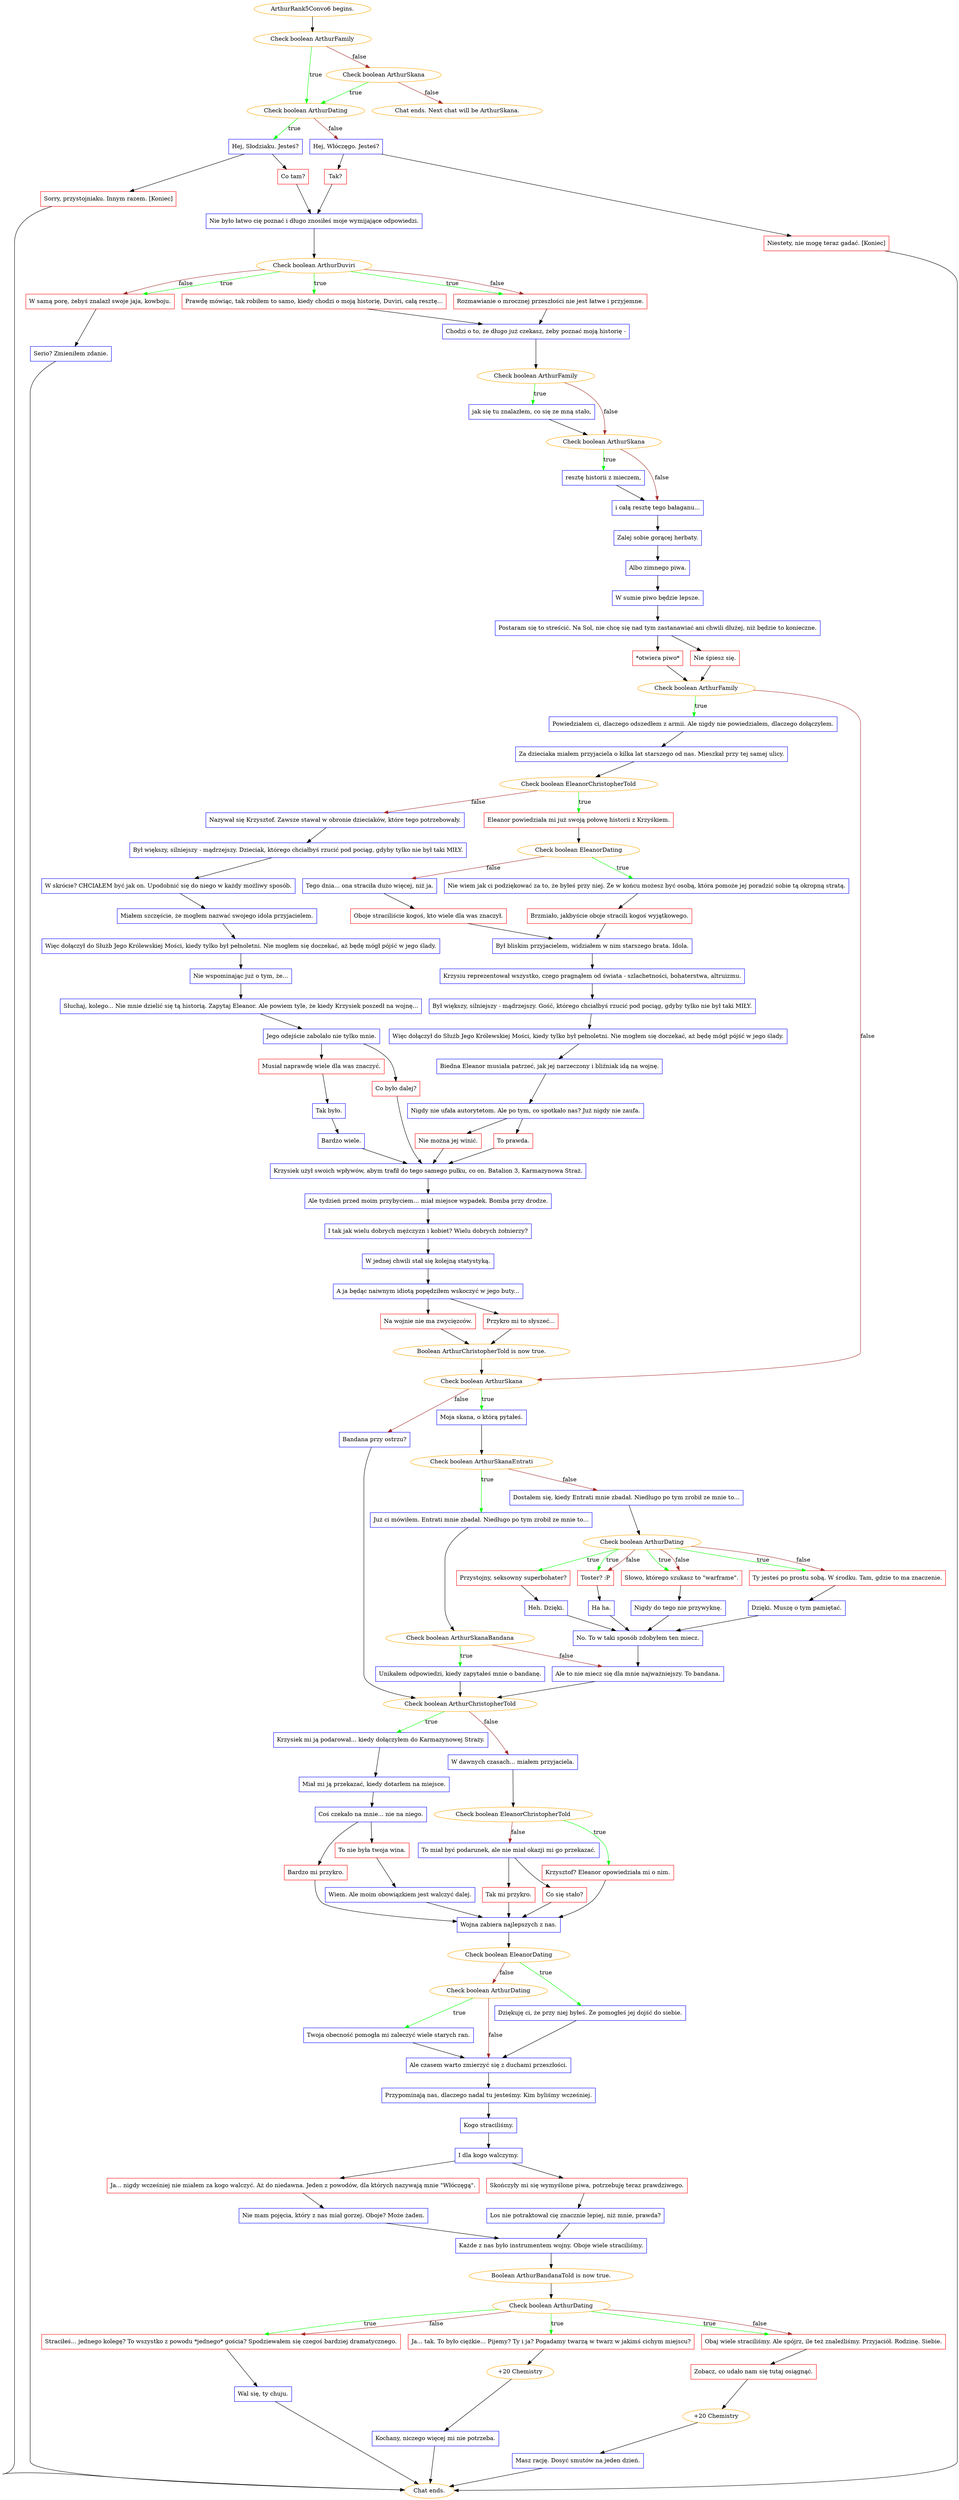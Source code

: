 digraph {
	"ArthurRank5Convo6 begins." [color=orange];
		"ArthurRank5Convo6 begins." -> j2984817878;
	j2984817878 [label="Check boolean ArthurFamily",color=orange];
		j2984817878 -> j4157413420 [label=true,color=green];
		j2984817878 -> j3896239815 [label=false,color=brown];
	j4157413420 [label="Check boolean ArthurDating",color=orange];
		j4157413420 -> j3582567964 [label=true,color=green];
		j4157413420 -> j2334719509 [label=false,color=brown];
	j3896239815 [label="Check boolean ArthurSkana",color=orange];
		j3896239815 -> j4157413420 [label=true,color=green];
		j3896239815 -> "Chat ends. Next chat will be ArthurSkana." [label=false,color=brown];
	j3582567964 [label="Hej, Słodziaku. Jesteś?",shape=box,color=blue];
		j3582567964 -> j595943161;
		j3582567964 -> j3853506774;
	j2334719509 [label="Hej, Włóczęgo. Jesteś?",shape=box,color=blue];
		j2334719509 -> j2046843323;
		j2334719509 -> j3745594911;
	"Chat ends. Next chat will be ArthurSkana." [color=orange];
	j595943161 [label="Co tam?",shape=box,color=red];
		j595943161 -> j648529259;
	j3853506774 [label="Sorry, przystojniaku. Innym razem. [Koniec]",shape=box,color=red];
		j3853506774 -> "Chat ends.";
	j2046843323 [label="Tak?",shape=box,color=red];
		j2046843323 -> j648529259;
	j3745594911 [label="Niestety, nie mogę teraz gadać. [Koniec]",shape=box,color=red];
		j3745594911 -> "Chat ends.";
	j648529259 [label="Nie było łatwo cię poznać i długo znosiłeś moje wymijające odpowiedzi.",shape=box,color=blue];
		j648529259 -> j4268468579;
	"Chat ends." [color=orange];
	j4268468579 [label="Check boolean ArthurDuviri",color=orange];
		j4268468579 -> j957274453 [label=true,color=green];
		j4268468579 -> j255198714 [label=true,color=green];
		j4268468579 -> j834066507 [label=true,color=green];
		j4268468579 -> j255198714 [label=false,color=brown];
		j4268468579 -> j834066507 [label=false,color=brown];
	j957274453 [label="Prawdę mówiąc, tak robiłem to samo, kiedy chodzi o moją historię, Duviri, całą resztę...",shape=box,color=red];
		j957274453 -> j851613482;
	j255198714 [label="Rozmawianie o mrocznej przeszłości nie jest łatwe i przyjemne.",shape=box,color=red];
		j255198714 -> j851613482;
	j834066507 [label="W samą porę, żebyś znalazł swoje jaja, kowboju.",shape=box,color=red];
		j834066507 -> j3854576109;
	j851613482 [label="Chodzi o to, że długo już czekasz, żeby poznać moją historię -",shape=box,color=blue];
		j851613482 -> j3485586582;
	j3854576109 [label="Serio? Zmieniłem zdanie.",shape=box,color=blue];
		j3854576109 -> "Chat ends.";
	j3485586582 [label="Check boolean ArthurFamily",color=orange];
		j3485586582 -> j1027092062 [label=true,color=green];
		j3485586582 -> j2796563639 [label=false,color=brown];
	j1027092062 [label="jak się tu znalazłem, co się ze mną stało,",shape=box,color=blue];
		j1027092062 -> j2796563639;
	j2796563639 [label="Check boolean ArthurSkana",color=orange];
		j2796563639 -> j3735323824 [label=true,color=green];
		j2796563639 -> j3233734395 [label=false,color=brown];
	j3735323824 [label="resztę historii z mieczem,",shape=box,color=blue];
		j3735323824 -> j3233734395;
	j3233734395 [label="i całą resztę tego bałaganu...",shape=box,color=blue];
		j3233734395 -> j1195993229;
	j1195993229 [label="Zalej sobie gorącej herbaty.",shape=box,color=blue];
		j1195993229 -> j1950099984;
	j1950099984 [label="Albo zimnego piwa.",shape=box,color=blue];
		j1950099984 -> j2233815319;
	j2233815319 [label="W sumie piwo będzie lepsze.",shape=box,color=blue];
		j2233815319 -> j513542228;
	j513542228 [label="Postaram się to streścić. Na Sol, nie chcę się nad tym zastanawiać ani chwili dłużej, niż będzie to konieczne.",shape=box,color=blue];
		j513542228 -> j2811775020;
		j513542228 -> j2181484163;
	j2811775020 [label="*otwiera piwo*",shape=box,color=red];
		j2811775020 -> j4086938959;
	j2181484163 [label="Nie śpiesz się.",shape=box,color=red];
		j2181484163 -> j4086938959;
	j4086938959 [label="Check boolean ArthurFamily",color=orange];
		j4086938959 -> j272063710 [label=true,color=green];
		j4086938959 -> j2087815095 [label=false,color=brown];
	j272063710 [label="Powiedziałem ci, dlaczego odszedłem z armii. Ale nigdy nie powiedziałem, dlaczego dołączyłem.",shape=box,color=blue];
		j272063710 -> j1098055453;
	j2087815095 [label="Check boolean ArthurSkana",color=orange];
		j2087815095 -> j2388898651 [label=true,color=green];
		j2087815095 -> j3450548318 [label=false,color=brown];
	j1098055453 [label="Za dzieciaka miałem przyjaciela o kilka lat starszego od nas. Mieszkał przy tej samej ulicy.",shape=box,color=blue];
		j1098055453 -> j2612789419;
	j2388898651 [label="Moja skana, o którą pytałeś.",shape=box,color=blue];
		j2388898651 -> j573379373;
	j3450548318 [label="Bandana przy ostrzu?",shape=box,color=blue];
		j3450548318 -> j2992697478;
	j2612789419 [label="Check boolean EleanorChristopherTold",color=orange];
		j2612789419 -> j4072084906 [label=true,color=green];
		j2612789419 -> j3853162718 [label=false,color=brown];
	j573379373 [label="Check boolean ArthurSkanaEntrati",color=orange];
		j573379373 -> j2373279305 [label=true,color=green];
		j573379373 -> j1926687128 [label=false,color=brown];
	j2992697478 [label="Check boolean ArthurChristopherTold",color=orange];
		j2992697478 -> j2994466181 [label=true,color=green];
		j2992697478 -> j1683737806 [label=false,color=brown];
	j4072084906 [label="Eleanor powiedziała mi już swoją połowę historii z Krzyśkiem.",shape=box,color=red];
		j4072084906 -> j3942852527;
	j3853162718 [label="Nazywał się Krzysztof. Zawsze stawał w obronie dzieciaków, które tego potrzebowały.",shape=box,color=blue];
		j3853162718 -> j236687978;
	j2373279305 [label="Już ci mówiłem. Entrati mnie zbadał. Niedługo po tym zrobił ze mnie to...",shape=box,color=blue];
		j2373279305 -> j1155178087;
	j1926687128 [label="Dostałem się, kiedy Entrati mnie zbadał. Niedługo po tym zrobił ze mnie to...",shape=box,color=blue];
		j1926687128 -> j2152665641;
	j2994466181 [label="Krzysiek mi ją podarował... kiedy dołączyłem do Karmazynowej Straży.",shape=box,color=blue];
		j2994466181 -> j721663705;
	j1683737806 [label="W dawnych czasach... miałem przyjaciela.",shape=box,color=blue];
		j1683737806 -> j48317872;
	j3942852527 [label="Check boolean EleanorDating",color=orange];
		j3942852527 -> j4193207308 [label=true,color=green];
		j3942852527 -> j2558666859 [label=false,color=brown];
	j236687978 [label="Był większy, silniejszy - mądrzejszy. Dzieciak, którego chciałbyś rzucić pod pociąg, gdyby tylko nie był taki MIŁY.",shape=box,color=blue];
		j236687978 -> j930232157;
	j1155178087 [label="Check boolean ArthurSkanaBandana",color=orange];
		j1155178087 -> j2431134249 [label=true,color=green];
		j1155178087 -> j1464971101 [label=false,color=brown];
	j2152665641 [label="Check boolean ArthurDating",color=orange];
		j2152665641 -> j3227384343 [label=true,color=green];
		j2152665641 -> j351861250 [label=true,color=green];
		j2152665641 -> j1576963727 [label=true,color=green];
		j2152665641 -> j240561385 [label=true,color=green];
		j2152665641 -> j351861250 [label=false,color=brown];
		j2152665641 -> j1576963727 [label=false,color=brown];
		j2152665641 -> j240561385 [label=false,color=brown];
	j721663705 [label="Miał mi ją przekazać, kiedy dotarłem na miejsce.",shape=box,color=blue];
		j721663705 -> j1481650975;
	j48317872 [label="Check boolean EleanorChristopherTold",color=orange];
		j48317872 -> j1302142577 [label=true,color=green];
		j48317872 -> j2483031096 [label=false,color=brown];
	j4193207308 [label="Nie wiem jak ci podziękować za to, że byłeś przy niej. Że w końcu możesz być osobą, która pomoże jej poradzić sobie tą okropną stratą.",shape=box,color=blue];
		j4193207308 -> j649332340;
	j2558666859 [label="Tego dnia... ona straciła dużo więcej, niż ja.",shape=box,color=blue];
		j2558666859 -> j2394164190;
	j930232157 [label="W skrócie? CHCIAŁEM być jak on. Upodobnić się do niego w każdy możliwy sposób.",shape=box,color=blue];
		j930232157 -> j905511021;
	j2431134249 [label="Unikałem odpowiedzi, kiedy zapytałeś mnie o bandanę.",shape=box,color=blue];
		j2431134249 -> j2992697478;
	j1464971101 [label="Ale to nie miecz się dla mnie najważniejszy. To bandana.",shape=box,color=blue];
		j1464971101 -> j2992697478;
	j3227384343 [label="Przystojny, seksowny superbohater?",shape=box,color=red];
		j3227384343 -> j3570359590;
	j351861250 [label="Toster? :P",shape=box,color=red];
		j351861250 -> j3041508629;
	j1576963727 [label="Słowo, którego szukasz to \"warframe\".",shape=box,color=red];
		j1576963727 -> j1994590532;
	j240561385 [label="Ty jesteś po prostu sobą. W środku. Tam, gdzie to ma znaczenie.",shape=box,color=red];
		j240561385 -> j2872122618;
	j1481650975 [label="Coś czekało na mnie... nie na niego.",shape=box,color=blue];
		j1481650975 -> j1897483812;
		j1481650975 -> j3777042121;
	j1302142577 [label="Krzysztof? Eleanor opowiedziała mi o nim.",shape=box,color=red];
		j1302142577 -> j3381186666;
	j2483031096 [label="To miał być podarunek, ale nie miał okazji mi go przekazać.",shape=box,color=blue];
		j2483031096 -> j1278402256;
		j2483031096 -> j2045247768;
	j649332340 [label="Brzmiało, jakbyście oboje stracili kogoś wyjątkowego.",shape=box,color=red];
		j649332340 -> j1708772442;
	j2394164190 [label="Oboje straciliście kogoś, kto wiele dla was znaczył.",shape=box,color=red];
		j2394164190 -> j1708772442;
	j905511021 [label="Miałem szczęście, że mogłem nazwać swojego idola przyjacielem.",shape=box,color=blue];
		j905511021 -> j2584569837;
	j3570359590 [label="Heh. Dzięki.",shape=box,color=blue];
		j3570359590 -> j2279492019;
	j3041508629 [label="Ha ha.",shape=box,color=blue];
		j3041508629 -> j2279492019;
	j1994590532 [label="Nigdy do tego nie przywyknę.",shape=box,color=blue];
		j1994590532 -> j2279492019;
	j2872122618 [label="Dzięki. Muszę o tym pamiętać.",shape=box,color=blue];
		j2872122618 -> j2279492019;
	j1897483812 [label="To nie była twoja wina.",shape=box,color=red];
		j1897483812 -> j392030914;
	j3777042121 [label="Bardzo mi przykro.",shape=box,color=red];
		j3777042121 -> j3381186666;
	j3381186666 [label="Wojna zabiera najlepszych z nas.",shape=box,color=blue];
		j3381186666 -> j2805899123;
	j1278402256 [label="Co się stało?",shape=box,color=red];
		j1278402256 -> j3381186666;
	j2045247768 [label="Tak mi przykro.",shape=box,color=red];
		j2045247768 -> j3381186666;
	j1708772442 [label="Był bliskim przyjacielem, widziałem w nim starszego brata. Idola.",shape=box,color=blue];
		j1708772442 -> j706969657;
	j2584569837 [label="Więc dołączył do Służb Jego Królewskiej Mości, kiedy tylko był pełnoletni. Nie mogłem się doczekać, aż będę mógł pójść w jego ślady.",shape=box,color=blue];
		j2584569837 -> j119582675;
	j2279492019 [label="No. To w taki sposób zdobyłem ten miecz.",shape=box,color=blue];
		j2279492019 -> j1464971101;
	j392030914 [label="Wiem. Ale moim obowiązkiem jest walczyć dalej.",shape=box,color=blue];
		j392030914 -> j3381186666;
	j2805899123 [label="Check boolean EleanorDating",color=orange];
		j2805899123 -> j3726555320 [label=true,color=green];
		j2805899123 -> j2168071639 [label=false,color=brown];
	j706969657 [label="Krzysiu reprezentował wszystko, czego pragnąłem od świata - szlachetności, bohaterstwa, altruizmu.",shape=box,color=blue];
		j706969657 -> j1867822800;
	j119582675 [label="Nie wspominając już o tym, że...",shape=box,color=blue];
		j119582675 -> j893634545;
	j3726555320 [label="Dziękuję ci, że przy niej byłeś. Że pomogłeś jej dojść do siebie.",shape=box,color=blue];
		j3726555320 -> j719552089;
	j2168071639 [label="Check boolean ArthurDating",color=orange];
		j2168071639 -> j339547686 [label=true,color=green];
		j2168071639 -> j719552089 [label=false,color=brown];
	j1867822800 [label="Był większy, silniejszy - mądrzejszy. Gość, którego chciałbyś rzucić pod pociąg, gdyby tylko nie był taki MIŁY.",shape=box,color=blue];
		j1867822800 -> j4236907328;
	j893634545 [label="Słuchaj, kolego... Nie mnie dzielić się tą historią. Zapytaj Eleanor. Ale powiem tyle, że kiedy Krzysiek poszedł na wojnę...",shape=box,color=blue];
		j893634545 -> j2230032612;
	j719552089 [label="Ale czasem warto zmierzyć się z duchami przeszłości.",shape=box,color=blue];
		j719552089 -> j674141102;
	j339547686 [label="Twoja obecność pomogła mi zaleczyć wiele starych ran.",shape=box,color=blue];
		j339547686 -> j719552089;
	j4236907328 [label="Więc dołączył do Służb Jego Królewskiej Mości, kiedy tylko był pełnoletni. Nie mogłem się doczekać, aż będę mógł pójść w jego ślady.",shape=box,color=blue];
		j4236907328 -> j2952199532;
	j2230032612 [label="Jego odejście zabolało nie tylko mnie.",shape=box,color=blue];
		j2230032612 -> j4269687794;
		j2230032612 -> j139517510;
	j674141102 [label="Przypominają nas, dlaczego nadal tu jesteśmy. Kim byliśmy wcześniej.",shape=box,color=blue];
		j674141102 -> j3469134973;
	j2952199532 [label="Biedna Eleanor musiała patrzeć, jak jej narzeczony i bliźniak idą na wojnę.",shape=box,color=blue];
		j2952199532 -> j2254064662;
	j4269687794 [label="Musiał naprawdę wiele dla was znaczyć.",shape=box,color=red];
		j4269687794 -> j3820904737;
	j139517510 [label="Co było dalej?",shape=box,color=red];
		j139517510 -> j852799934;
	j3469134973 [label="Kogo straciliśmy.",shape=box,color=blue];
		j3469134973 -> j1946962483;
	j2254064662 [label="Nigdy nie ufała autorytetom. Ale po tym, co spotkało nas? Już nigdy nie zaufa.",shape=box,color=blue];
		j2254064662 -> j579479240;
		j2254064662 -> j1987107683;
	j3820904737 [label="Tak było.",shape=box,color=blue];
		j3820904737 -> j1281191695;
	j852799934 [label="Krzysiek użył swoich wpływów, abym trafił do tego samego pułku, co on. Batalion 3, Karmazynowa Straż.",shape=box,color=blue];
		j852799934 -> j4276313643;
	j1946962483 [label="I dla kogo walczymy.",shape=box,color=blue];
		j1946962483 -> j540782779;
		j1946962483 -> j3907342979;
	j579479240 [label="Nie można jej winić.",shape=box,color=red];
		j579479240 -> j852799934;
	j1987107683 [label="To prawda.",shape=box,color=red];
		j1987107683 -> j852799934;
	j1281191695 [label="Bardzo wiele.",shape=box,color=blue];
		j1281191695 -> j852799934;
	j4276313643 [label="Ale tydzień przed moim przybyciem... miał miejsce wypadek. Bomba przy drodze.",shape=box,color=blue];
		j4276313643 -> j1798976855;
	j540782779 [label="Ja... nigdy wcześniej nie miałem za kogo walczyć. Aż do niedawna. Jeden z powodów, dla których nazywają mnie \"Włóczęgą\".",shape=box,color=red];
		j540782779 -> j188972864;
	j3907342979 [label="Skończyły mi się wymyślone piwa, potrzebuję teraz prawdziwego.",shape=box,color=red];
		j3907342979 -> j2735914612;
	j1798976855 [label="I tak jak wielu dobrych mężczyzn i kobiet? Wielu dobrych żołnierzy?",shape=box,color=blue];
		j1798976855 -> j2254888387;
	j188972864 [label="Nie mam pojęcia, który z nas miał gorzej. Oboje? Może żaden.",shape=box,color=blue];
		j188972864 -> j4209940920;
	j2735914612 [label="Los nie potraktował cię znacznie lepiej, niż mnie, prawda?",shape=box,color=blue];
		j2735914612 -> j4209940920;
	j2254888387 [label="W jednej chwili stał się kolejną statystyką.",shape=box,color=blue];
		j2254888387 -> j345109133;
	j4209940920 [label="Każde z nas było instrumentem wojny. Oboje wiele straciliśmy.",shape=box,color=blue];
		j4209940920 -> j1281364465;
	j345109133 [label="A ja będąc naiwnym idiotą popędziłem wskoczyć w jego buty...",shape=box,color=blue];
		j345109133 -> j2856788593;
		j345109133 -> j718350691;
	j1281364465 [label="Boolean ArthurBandanaTold is now true.",color=orange];
		j1281364465 -> j3448648322;
	j2856788593 [label="Przykro mi to słyszeć...",shape=box,color=red];
		j2856788593 -> j2305865120;
	j718350691 [label="Na wojnie nie ma zwycięzców.",shape=box,color=red];
		j718350691 -> j2305865120;
	j3448648322 [label="Check boolean ArthurDating",color=orange];
		j3448648322 -> j1616469149 [label=true,color=green];
		j3448648322 -> j2610897294 [label=true,color=green];
		j3448648322 -> j3633123749 [label=true,color=green];
		j3448648322 -> j2610897294 [label=false,color=brown];
		j3448648322 -> j3633123749 [label=false,color=brown];
	j2305865120 [label="Boolean ArthurChristopherTold is now true.",color=orange];
		j2305865120 -> j2087815095;
	j1616469149 [label="Ja... tak. To było ciężkie... Pijemy? Ty i ja? Pogadamy twarzą w twarz w jakimś cichym miejscu?",shape=box,color=red];
		j1616469149 -> j229378421;
	j2610897294 [label="Obaj wiele straciliśmy. Ale spójrz, ile też znaleźliśmy. Przyjaciół. Rodzinę. Siebie.",shape=box,color=red];
		j2610897294 -> j2177024928;
	j3633123749 [label="Straciłeś... jednego kolegę? To wszystko z powodu *jednego* gościa? Spodziewałem się czegoś bardziej dramatycznego.",shape=box,color=red];
		j3633123749 -> j1703225304;
	j229378421 [label="+20 Chemistry",color=orange];
		j229378421 -> j988932204;
	j2177024928 [label="Zobacz, co udało nam się tutaj osiągnąć.",shape=box,color=red];
		j2177024928 -> j2418386415;
	j1703225304 [label="Wal się, ty chuju.",shape=box,color=blue];
		j1703225304 -> "Chat ends.";
	j988932204 [label="Kochany, niczego więcej mi nie potrzeba.",shape=box,color=blue];
		j988932204 -> "Chat ends.";
	j2418386415 [label="+20 Chemistry",color=orange];
		j2418386415 -> j3916028227;
	j3916028227 [label="Masz rację. Dosyć smutów na jeden dzień.",shape=box,color=blue];
		j3916028227 -> "Chat ends.";
}